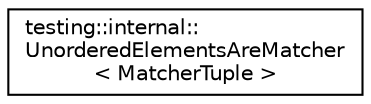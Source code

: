 digraph "Graphical Class Hierarchy"
{
  edge [fontname="Helvetica",fontsize="10",labelfontname="Helvetica",labelfontsize="10"];
  node [fontname="Helvetica",fontsize="10",shape=record];
  rankdir="LR";
  Node0 [label="testing::internal::\lUnorderedElementsAreMatcher\l\< MatcherTuple \>",height=0.2,width=0.4,color="black", fillcolor="white", style="filled",URL="$classtesting_1_1internal_1_1UnorderedElementsAreMatcher.html"];
}
